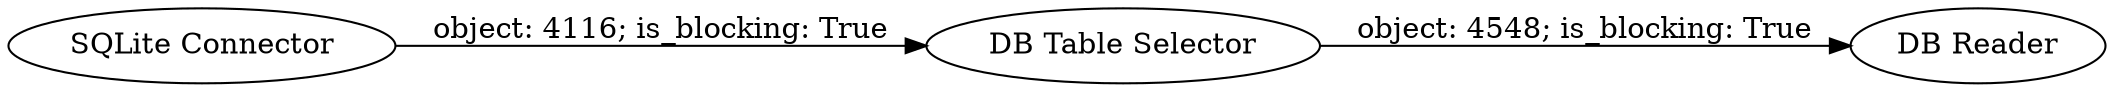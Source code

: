 digraph {
	"-489194329409815016_14" [label="DB Table Selector"]
	"-489194329409815016_33" [label="DB Reader"]
	"-489194329409815016_6" [label="SQLite Connector"]
	"-489194329409815016_6" -> "-489194329409815016_14" [label="object: 4116; is_blocking: True"]
	"-489194329409815016_14" -> "-489194329409815016_33" [label="object: 4548; is_blocking: True"]
	rankdir=LR
}
